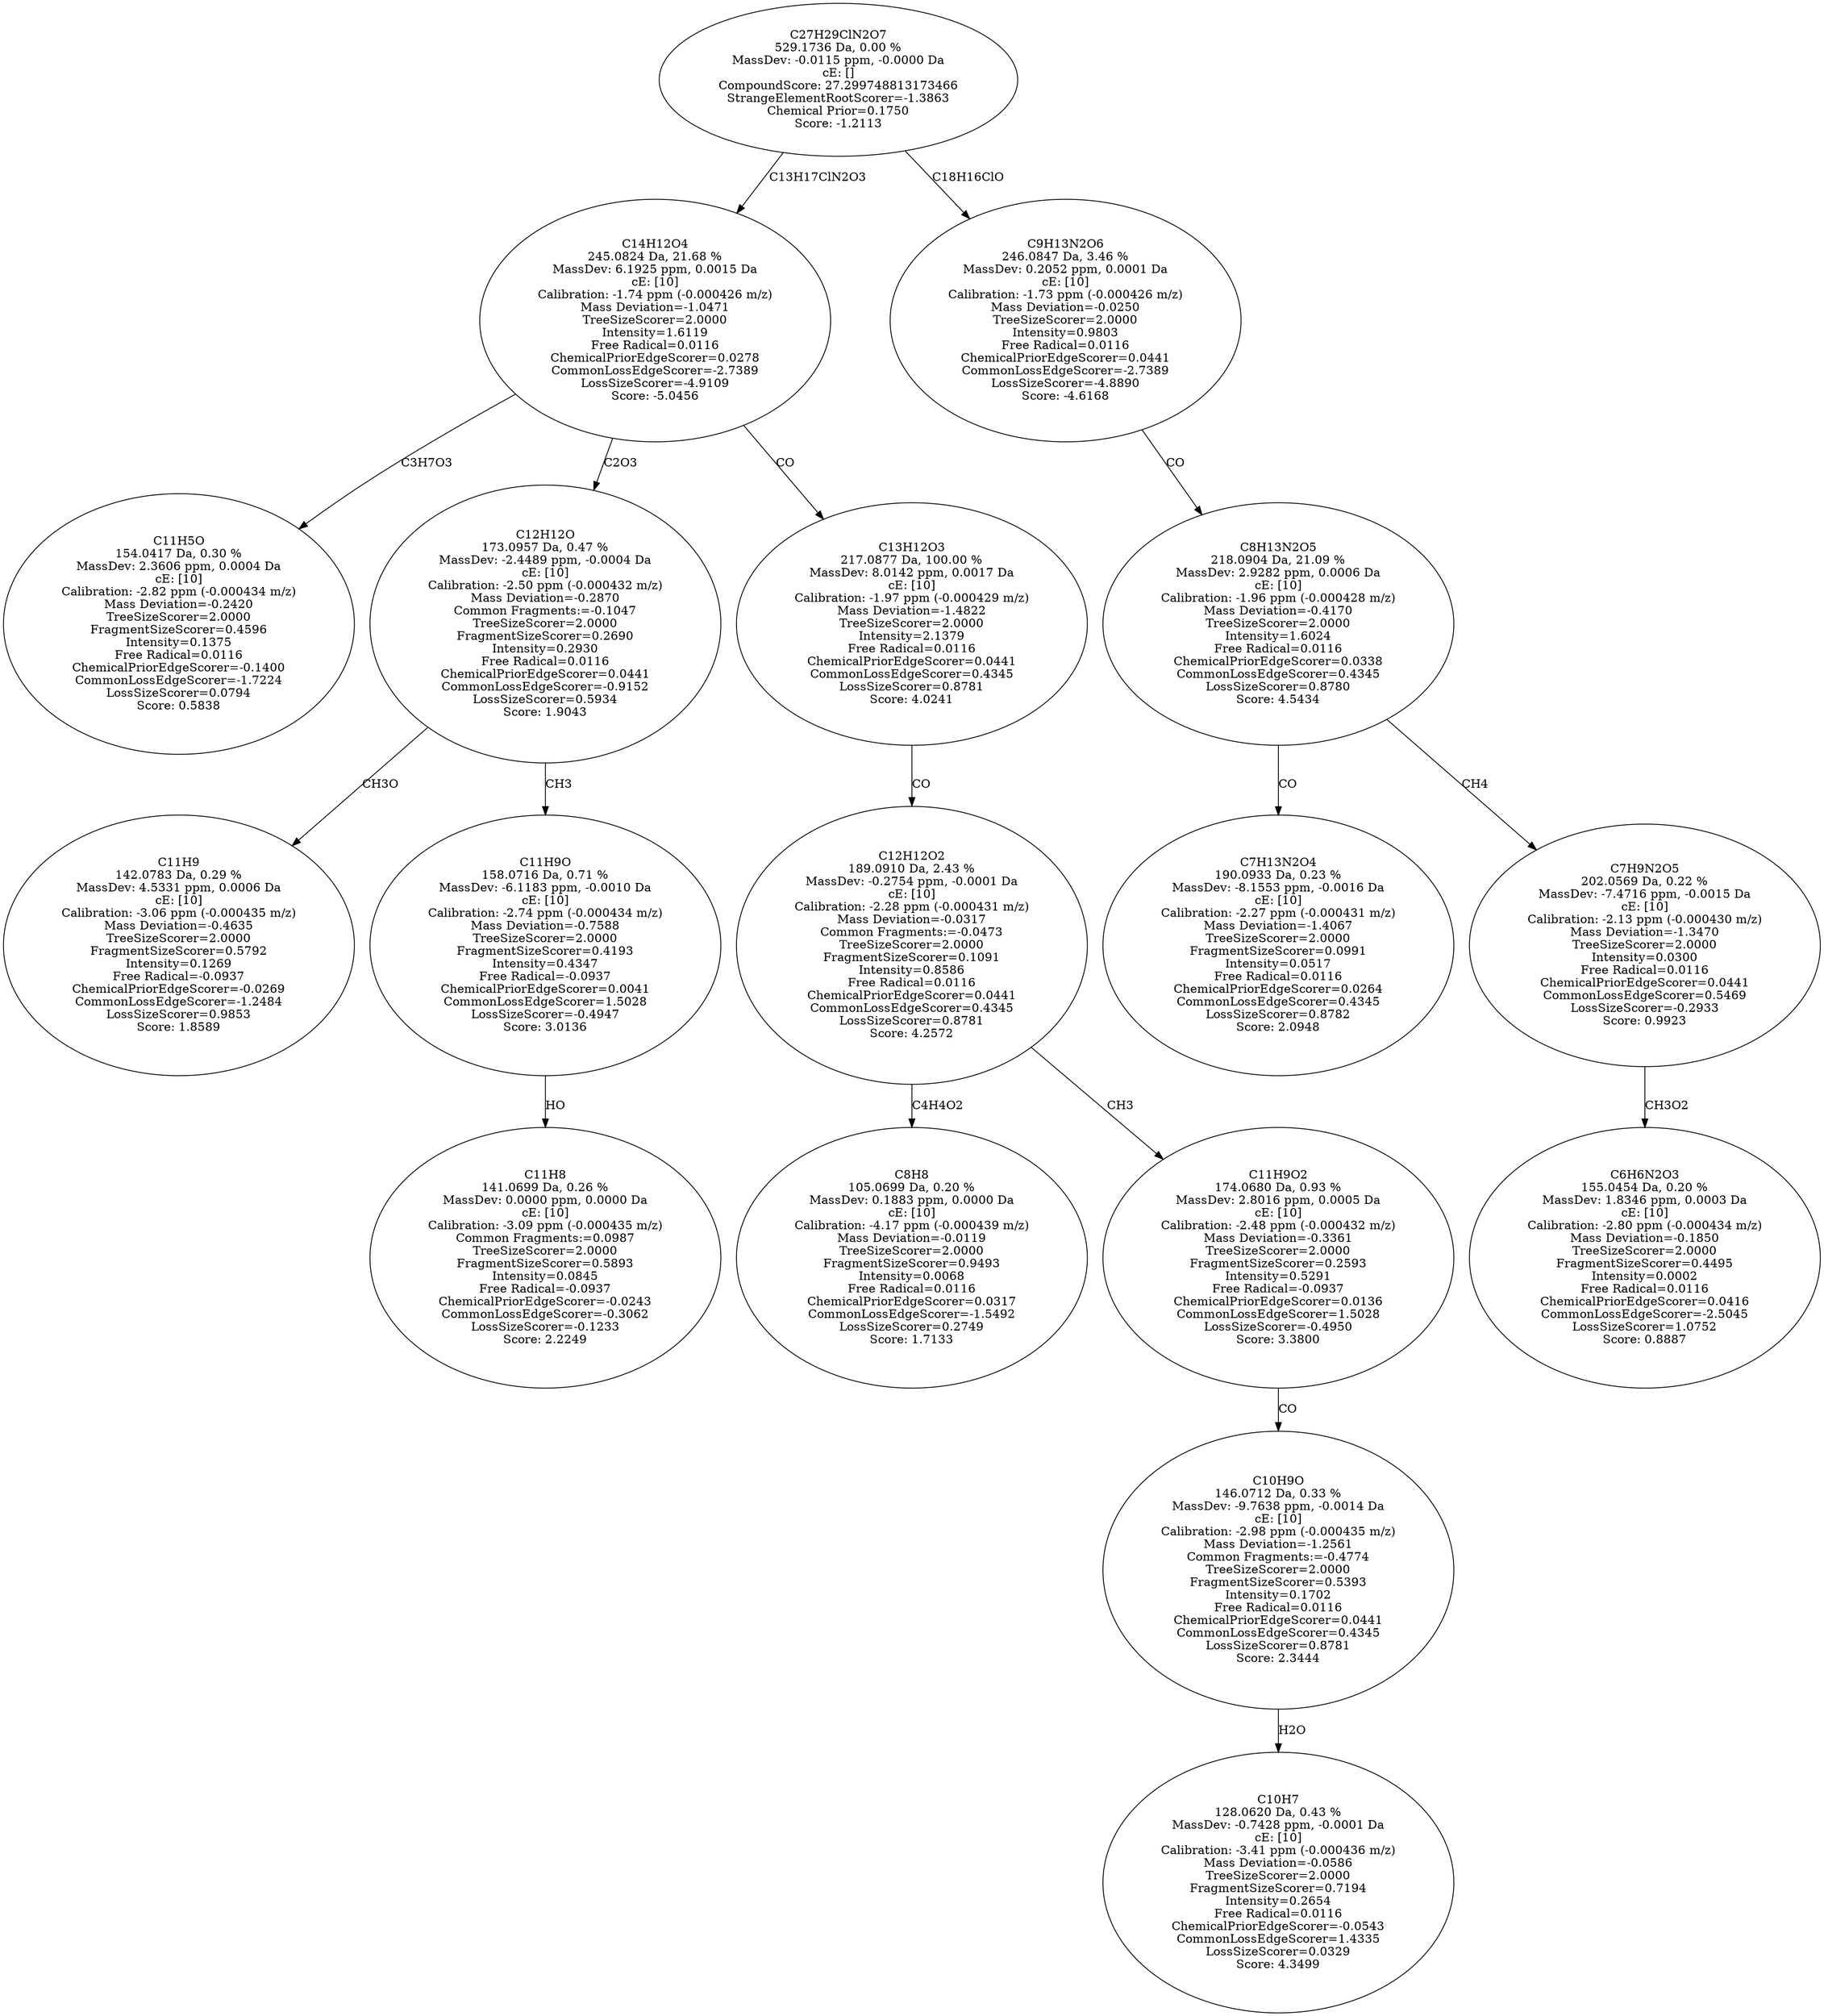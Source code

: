 strict digraph {
v1 [label="C11H5O\n154.0417 Da, 0.30 %\nMassDev: 2.3606 ppm, 0.0004 Da\ncE: [10]\nCalibration: -2.82 ppm (-0.000434 m/z)\nMass Deviation=-0.2420\nTreeSizeScorer=2.0000\nFragmentSizeScorer=0.4596\nIntensity=0.1375\nFree Radical=0.0116\nChemicalPriorEdgeScorer=-0.1400\nCommonLossEdgeScorer=-1.7224\nLossSizeScorer=0.0794\nScore: 0.5838"];
v2 [label="C11H9\n142.0783 Da, 0.29 %\nMassDev: 4.5331 ppm, 0.0006 Da\ncE: [10]\nCalibration: -3.06 ppm (-0.000435 m/z)\nMass Deviation=-0.4635\nTreeSizeScorer=2.0000\nFragmentSizeScorer=0.5792\nIntensity=0.1269\nFree Radical=-0.0937\nChemicalPriorEdgeScorer=-0.0269\nCommonLossEdgeScorer=-1.2484\nLossSizeScorer=0.9853\nScore: 1.8589"];
v3 [label="C11H8\n141.0699 Da, 0.26 %\nMassDev: 0.0000 ppm, 0.0000 Da\ncE: [10]\nCalibration: -3.09 ppm (-0.000435 m/z)\nCommon Fragments:=0.0987\nTreeSizeScorer=2.0000\nFragmentSizeScorer=0.5893\nIntensity=0.0845\nFree Radical=-0.0937\nChemicalPriorEdgeScorer=-0.0243\nCommonLossEdgeScorer=-0.3062\nLossSizeScorer=-0.1233\nScore: 2.2249"];
v4 [label="C11H9O\n158.0716 Da, 0.71 %\nMassDev: -6.1183 ppm, -0.0010 Da\ncE: [10]\nCalibration: -2.74 ppm (-0.000434 m/z)\nMass Deviation=-0.7588\nTreeSizeScorer=2.0000\nFragmentSizeScorer=0.4193\nIntensity=0.4347\nFree Radical=-0.0937\nChemicalPriorEdgeScorer=0.0041\nCommonLossEdgeScorer=1.5028\nLossSizeScorer=-0.4947\nScore: 3.0136"];
v5 [label="C12H12O\n173.0957 Da, 0.47 %\nMassDev: -2.4489 ppm, -0.0004 Da\ncE: [10]\nCalibration: -2.50 ppm (-0.000432 m/z)\nMass Deviation=-0.2870\nCommon Fragments:=-0.1047\nTreeSizeScorer=2.0000\nFragmentSizeScorer=0.2690\nIntensity=0.2930\nFree Radical=0.0116\nChemicalPriorEdgeScorer=0.0441\nCommonLossEdgeScorer=-0.9152\nLossSizeScorer=0.5934\nScore: 1.9043"];
v6 [label="C8H8\n105.0699 Da, 0.20 %\nMassDev: 0.1883 ppm, 0.0000 Da\ncE: [10]\nCalibration: -4.17 ppm (-0.000439 m/z)\nMass Deviation=-0.0119\nTreeSizeScorer=2.0000\nFragmentSizeScorer=0.9493\nIntensity=0.0068\nFree Radical=0.0116\nChemicalPriorEdgeScorer=0.0317\nCommonLossEdgeScorer=-1.5492\nLossSizeScorer=0.2749\nScore: 1.7133"];
v7 [label="C10H7\n128.0620 Da, 0.43 %\nMassDev: -0.7428 ppm, -0.0001 Da\ncE: [10]\nCalibration: -3.41 ppm (-0.000436 m/z)\nMass Deviation=-0.0586\nTreeSizeScorer=2.0000\nFragmentSizeScorer=0.7194\nIntensity=0.2654\nFree Radical=0.0116\nChemicalPriorEdgeScorer=-0.0543\nCommonLossEdgeScorer=1.4335\nLossSizeScorer=0.0329\nScore: 4.3499"];
v8 [label="C10H9O\n146.0712 Da, 0.33 %\nMassDev: -9.7638 ppm, -0.0014 Da\ncE: [10]\nCalibration: -2.98 ppm (-0.000435 m/z)\nMass Deviation=-1.2561\nCommon Fragments:=-0.4774\nTreeSizeScorer=2.0000\nFragmentSizeScorer=0.5393\nIntensity=0.1702\nFree Radical=0.0116\nChemicalPriorEdgeScorer=0.0441\nCommonLossEdgeScorer=0.4345\nLossSizeScorer=0.8781\nScore: 2.3444"];
v9 [label="C11H9O2\n174.0680 Da, 0.93 %\nMassDev: 2.8016 ppm, 0.0005 Da\ncE: [10]\nCalibration: -2.48 ppm (-0.000432 m/z)\nMass Deviation=-0.3361\nTreeSizeScorer=2.0000\nFragmentSizeScorer=0.2593\nIntensity=0.5291\nFree Radical=-0.0937\nChemicalPriorEdgeScorer=0.0136\nCommonLossEdgeScorer=1.5028\nLossSizeScorer=-0.4950\nScore: 3.3800"];
v10 [label="C12H12O2\n189.0910 Da, 2.43 %\nMassDev: -0.2754 ppm, -0.0001 Da\ncE: [10]\nCalibration: -2.28 ppm (-0.000431 m/z)\nMass Deviation=-0.0317\nCommon Fragments:=-0.0473\nTreeSizeScorer=2.0000\nFragmentSizeScorer=0.1091\nIntensity=0.8586\nFree Radical=0.0116\nChemicalPriorEdgeScorer=0.0441\nCommonLossEdgeScorer=0.4345\nLossSizeScorer=0.8781\nScore: 4.2572"];
v11 [label="C13H12O3\n217.0877 Da, 100.00 %\nMassDev: 8.0142 ppm, 0.0017 Da\ncE: [10]\nCalibration: -1.97 ppm (-0.000429 m/z)\nMass Deviation=-1.4822\nTreeSizeScorer=2.0000\nIntensity=2.1379\nFree Radical=0.0116\nChemicalPriorEdgeScorer=0.0441\nCommonLossEdgeScorer=0.4345\nLossSizeScorer=0.8781\nScore: 4.0241"];
v12 [label="C14H12O4\n245.0824 Da, 21.68 %\nMassDev: 6.1925 ppm, 0.0015 Da\ncE: [10]\nCalibration: -1.74 ppm (-0.000426 m/z)\nMass Deviation=-1.0471\nTreeSizeScorer=2.0000\nIntensity=1.6119\nFree Radical=0.0116\nChemicalPriorEdgeScorer=0.0278\nCommonLossEdgeScorer=-2.7389\nLossSizeScorer=-4.9109\nScore: -5.0456"];
v13 [label="C7H13N2O4\n190.0933 Da, 0.23 %\nMassDev: -8.1553 ppm, -0.0016 Da\ncE: [10]\nCalibration: -2.27 ppm (-0.000431 m/z)\nMass Deviation=-1.4067\nTreeSizeScorer=2.0000\nFragmentSizeScorer=0.0991\nIntensity=0.0517\nFree Radical=0.0116\nChemicalPriorEdgeScorer=0.0264\nCommonLossEdgeScorer=0.4345\nLossSizeScorer=0.8782\nScore: 2.0948"];
v14 [label="C6H6N2O3\n155.0454 Da, 0.20 %\nMassDev: 1.8346 ppm, 0.0003 Da\ncE: [10]\nCalibration: -2.80 ppm (-0.000434 m/z)\nMass Deviation=-0.1850\nTreeSizeScorer=2.0000\nFragmentSizeScorer=0.4495\nIntensity=0.0002\nFree Radical=0.0116\nChemicalPriorEdgeScorer=0.0416\nCommonLossEdgeScorer=-2.5045\nLossSizeScorer=1.0752\nScore: 0.8887"];
v15 [label="C7H9N2O5\n202.0569 Da, 0.22 %\nMassDev: -7.4716 ppm, -0.0015 Da\ncE: [10]\nCalibration: -2.13 ppm (-0.000430 m/z)\nMass Deviation=-1.3470\nTreeSizeScorer=2.0000\nIntensity=0.0300\nFree Radical=0.0116\nChemicalPriorEdgeScorer=0.0441\nCommonLossEdgeScorer=0.5469\nLossSizeScorer=-0.2933\nScore: 0.9923"];
v16 [label="C8H13N2O5\n218.0904 Da, 21.09 %\nMassDev: 2.9282 ppm, 0.0006 Da\ncE: [10]\nCalibration: -1.96 ppm (-0.000428 m/z)\nMass Deviation=-0.4170\nTreeSizeScorer=2.0000\nIntensity=1.6024\nFree Radical=0.0116\nChemicalPriorEdgeScorer=0.0338\nCommonLossEdgeScorer=0.4345\nLossSizeScorer=0.8780\nScore: 4.5434"];
v17 [label="C9H13N2O6\n246.0847 Da, 3.46 %\nMassDev: 0.2052 ppm, 0.0001 Da\ncE: [10]\nCalibration: -1.73 ppm (-0.000426 m/z)\nMass Deviation=-0.0250\nTreeSizeScorer=2.0000\nIntensity=0.9803\nFree Radical=0.0116\nChemicalPriorEdgeScorer=0.0441\nCommonLossEdgeScorer=-2.7389\nLossSizeScorer=-4.8890\nScore: -4.6168"];
v18 [label="C27H29ClN2O7\n529.1736 Da, 0.00 %\nMassDev: -0.0115 ppm, -0.0000 Da\ncE: []\nCompoundScore: 27.299748813173466\nStrangeElementRootScorer=-1.3863\nChemical Prior=0.1750\nScore: -1.2113"];
v12 -> v1 [label="C3H7O3"];
v5 -> v2 [label="CH3O"];
v4 -> v3 [label="HO"];
v5 -> v4 [label="CH3"];
v12 -> v5 [label="C2O3"];
v10 -> v6 [label="C4H4O2"];
v8 -> v7 [label="H2O"];
v9 -> v8 [label="CO"];
v10 -> v9 [label="CH3"];
v11 -> v10 [label="CO"];
v12 -> v11 [label="CO"];
v18 -> v12 [label="C13H17ClN2O3"];
v16 -> v13 [label="CO"];
v15 -> v14 [label="CH3O2"];
v16 -> v15 [label="CH4"];
v17 -> v16 [label="CO"];
v18 -> v17 [label="C18H16ClO"];
}